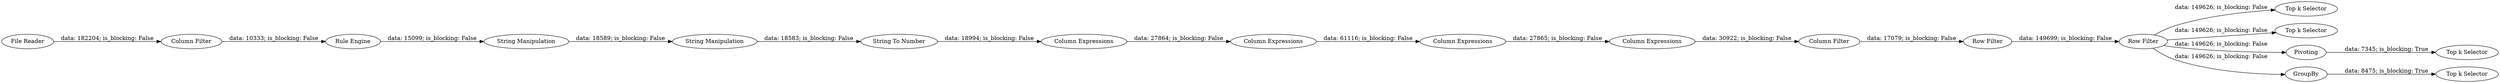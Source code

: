 digraph {
	"3679443473270627849_30" [label="Top k Selector"]
	"-8285901815205747964_10" [label="String Manipulation"]
	"3679443473270627849_3" [label="Column Filter"]
	"3679443473270627849_1" [label="File Reader"]
	"3679443473270627849_26" [label="Top k Selector"]
	"2359824362645945875_19" [label="Column Expressions"]
	"-2279602077908761193_21" [label="Column Filter"]
	"2359824362645945875_18" [label="Column Expressions"]
	"-2279602077908761193_25" [label="Row Filter"]
	"-8285901815205747964_6" [label="Rule Engine"]
	"3679443473270627849_28" [label="Top k Selector"]
	"3679443473270627849_29" [label="Top k Selector"]
	"3679443473270627849_27" [label=Pivoting]
	"-8285901815205747964_5" [label="String To Number"]
	"2359824362645945875_16" [label="Column Expressions"]
	"3679443473270627849_20" [label="Column Expressions"]
	"-8285901815205747964_2" [label="String Manipulation"]
	"3679443473270627849_22" [label=GroupBy]
	"-2279602077908761193_24" [label="Row Filter"]
	"-8285901815205747964_5" -> "3679443473270627849_20" [label="data: 18994; is_blocking: False"]
	"-2279602077908761193_25" -> "3679443473270627849_29" [label="data: 149626; is_blocking: False"]
	"-8285901815205747964_2" -> "-8285901815205747964_10" [label="data: 18589; is_blocking: False"]
	"-2279602077908761193_25" -> "3679443473270627849_27" [label="data: 149626; is_blocking: False"]
	"2359824362645945875_16" -> "2359824362645945875_18" [label="data: 61116; is_blocking: False"]
	"2359824362645945875_18" -> "2359824362645945875_19" [label="data: 27865; is_blocking: False"]
	"-2279602077908761193_24" -> "-2279602077908761193_25" [label="data: 149699; is_blocking: False"]
	"3679443473270627849_22" -> "3679443473270627849_28" [label="data: 8475; is_blocking: True"]
	"2359824362645945875_19" -> "-2279602077908761193_21" [label="data: 30922; is_blocking: False"]
	"-8285901815205747964_10" -> "-8285901815205747964_5" [label="data: 18583; is_blocking: False"]
	"-2279602077908761193_25" -> "3679443473270627849_22" [label="data: 149626; is_blocking: False"]
	"3679443473270627849_20" -> "2359824362645945875_16" [label="data: 27864; is_blocking: False"]
	"3679443473270627849_27" -> "3679443473270627849_30" [label="data: 7345; is_blocking: True"]
	"-8285901815205747964_6" -> "-8285901815205747964_2" [label="data: 15099; is_blocking: False"]
	"3679443473270627849_3" -> "-8285901815205747964_6" [label="data: 10333; is_blocking: False"]
	"-2279602077908761193_21" -> "-2279602077908761193_24" [label="data: 17079; is_blocking: False"]
	"3679443473270627849_1" -> "3679443473270627849_3" [label="data: 182204; is_blocking: False"]
	"-2279602077908761193_25" -> "3679443473270627849_26" [label="data: 149626; is_blocking: False"]
	rankdir=LR
}
